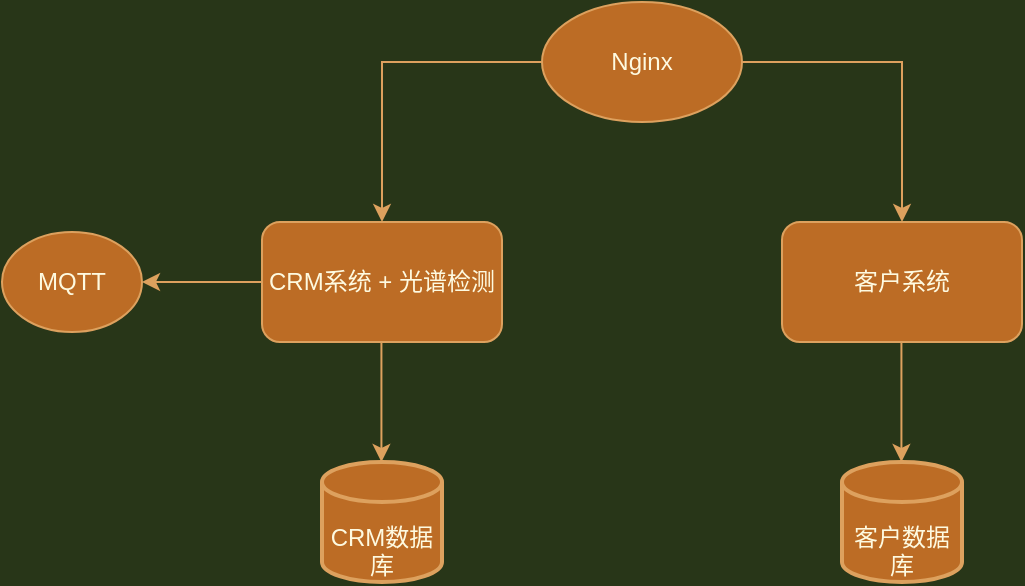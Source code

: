 <mxfile version="14.5.7" type="github">
  <diagram id="uSKKAsPbMHK0uGmOzB_K" name="Page-1">
    <mxGraphModel dx="886" dy="478" grid="1" gridSize="10" guides="1" tooltips="1" connect="1" arrows="1" fold="1" page="1" pageScale="1" pageWidth="827" pageHeight="1169" background="#283618" math="0" shadow="0">
      <root>
        <mxCell id="0" />
        <mxCell id="1" parent="0" />
        <mxCell id="zHemF-dRCjPkqYXr7QED-24" style="edgeStyle=orthogonalEdgeStyle;rounded=0;orthogonalLoop=1;jettySize=auto;html=1;exitX=0;exitY=0.5;exitDx=0;exitDy=0;entryX=1;entryY=0.5;entryDx=0;entryDy=0;strokeColor=#DDA15E;fontColor=#FEFAE0;labelBackgroundColor=#283618;" edge="1" parent="1" source="zHemF-dRCjPkqYXr7QED-2" target="zHemF-dRCjPkqYXr7QED-22">
          <mxGeometry relative="1" as="geometry" />
        </mxCell>
        <mxCell id="zHemF-dRCjPkqYXr7QED-2" value="CRM系统 + 光谱检测" style="rounded=1;whiteSpace=wrap;html=1;fillColor=#BC6C25;strokeColor=#DDA15E;fontColor=#FEFAE0;" vertex="1" parent="1">
          <mxGeometry x="140" y="150" width="120" height="60" as="geometry" />
        </mxCell>
        <mxCell id="zHemF-dRCjPkqYXr7QED-3" value="客户系统" style="rounded=1;whiteSpace=wrap;html=1;fillColor=#BC6C25;strokeColor=#DDA15E;fontColor=#FEFAE0;" vertex="1" parent="1">
          <mxGeometry x="400" y="150" width="120" height="60" as="geometry" />
        </mxCell>
        <mxCell id="zHemF-dRCjPkqYXr7QED-8" value="" style="endArrow=classic;html=1;strokeColor=#DDA15E;fontColor=#FEFAE0;labelBackgroundColor=#283618;" edge="1" parent="1">
          <mxGeometry width="50" height="50" relative="1" as="geometry">
            <mxPoint x="199.71" y="210" as="sourcePoint" />
            <mxPoint x="199.71" y="270" as="targetPoint" />
            <Array as="points" />
          </mxGeometry>
        </mxCell>
        <mxCell id="zHemF-dRCjPkqYXr7QED-9" value="" style="endArrow=classic;html=1;strokeColor=#DDA15E;fontColor=#FEFAE0;labelBackgroundColor=#283618;" edge="1" parent="1">
          <mxGeometry width="50" height="50" relative="1" as="geometry">
            <mxPoint x="459.71" y="210" as="sourcePoint" />
            <mxPoint x="459.71" y="270" as="targetPoint" />
            <Array as="points" />
          </mxGeometry>
        </mxCell>
        <mxCell id="zHemF-dRCjPkqYXr7QED-13" value="&lt;br&gt;&lt;br&gt;CRM数据库" style="strokeWidth=2;html=1;shape=mxgraph.flowchart.database;whiteSpace=wrap;fillColor=#BC6C25;strokeColor=#DDA15E;fontColor=#FEFAE0;" vertex="1" parent="1">
          <mxGeometry x="170" y="270" width="60" height="60" as="geometry" />
        </mxCell>
        <mxCell id="zHemF-dRCjPkqYXr7QED-14" value="&lt;br&gt;&lt;br&gt;客户数据库" style="strokeWidth=2;html=1;shape=mxgraph.flowchart.database;whiteSpace=wrap;fillColor=#BC6C25;strokeColor=#DDA15E;fontColor=#FEFAE0;" vertex="1" parent="1">
          <mxGeometry x="430" y="270" width="60" height="60" as="geometry" />
        </mxCell>
        <mxCell id="zHemF-dRCjPkqYXr7QED-20" style="edgeStyle=orthogonalEdgeStyle;rounded=0;orthogonalLoop=1;jettySize=auto;html=1;entryX=0.5;entryY=0;entryDx=0;entryDy=0;strokeColor=#DDA15E;fontColor=#FEFAE0;labelBackgroundColor=#283618;" edge="1" parent="1" source="zHemF-dRCjPkqYXr7QED-18" target="zHemF-dRCjPkqYXr7QED-2">
          <mxGeometry relative="1" as="geometry" />
        </mxCell>
        <mxCell id="zHemF-dRCjPkqYXr7QED-21" style="edgeStyle=orthogonalEdgeStyle;rounded=0;orthogonalLoop=1;jettySize=auto;html=1;entryX=0.5;entryY=0;entryDx=0;entryDy=0;strokeColor=#DDA15E;fontColor=#FEFAE0;labelBackgroundColor=#283618;" edge="1" parent="1" source="zHemF-dRCjPkqYXr7QED-18" target="zHemF-dRCjPkqYXr7QED-3">
          <mxGeometry relative="1" as="geometry" />
        </mxCell>
        <mxCell id="zHemF-dRCjPkqYXr7QED-18" value="&lt;span&gt;Nginx&lt;/span&gt;" style="ellipse;whiteSpace=wrap;html=1;fillColor=#BC6C25;strokeColor=#DDA15E;fontColor=#FEFAE0;" vertex="1" parent="1">
          <mxGeometry x="280" y="40" width="100" height="60" as="geometry" />
        </mxCell>
        <mxCell id="zHemF-dRCjPkqYXr7QED-22" value="MQTT" style="ellipse;whiteSpace=wrap;html=1;fillColor=#BC6C25;strokeColor=#DDA15E;fontColor=#FEFAE0;" vertex="1" parent="1">
          <mxGeometry x="10" y="155" width="70" height="50" as="geometry" />
        </mxCell>
      </root>
    </mxGraphModel>
  </diagram>
</mxfile>
